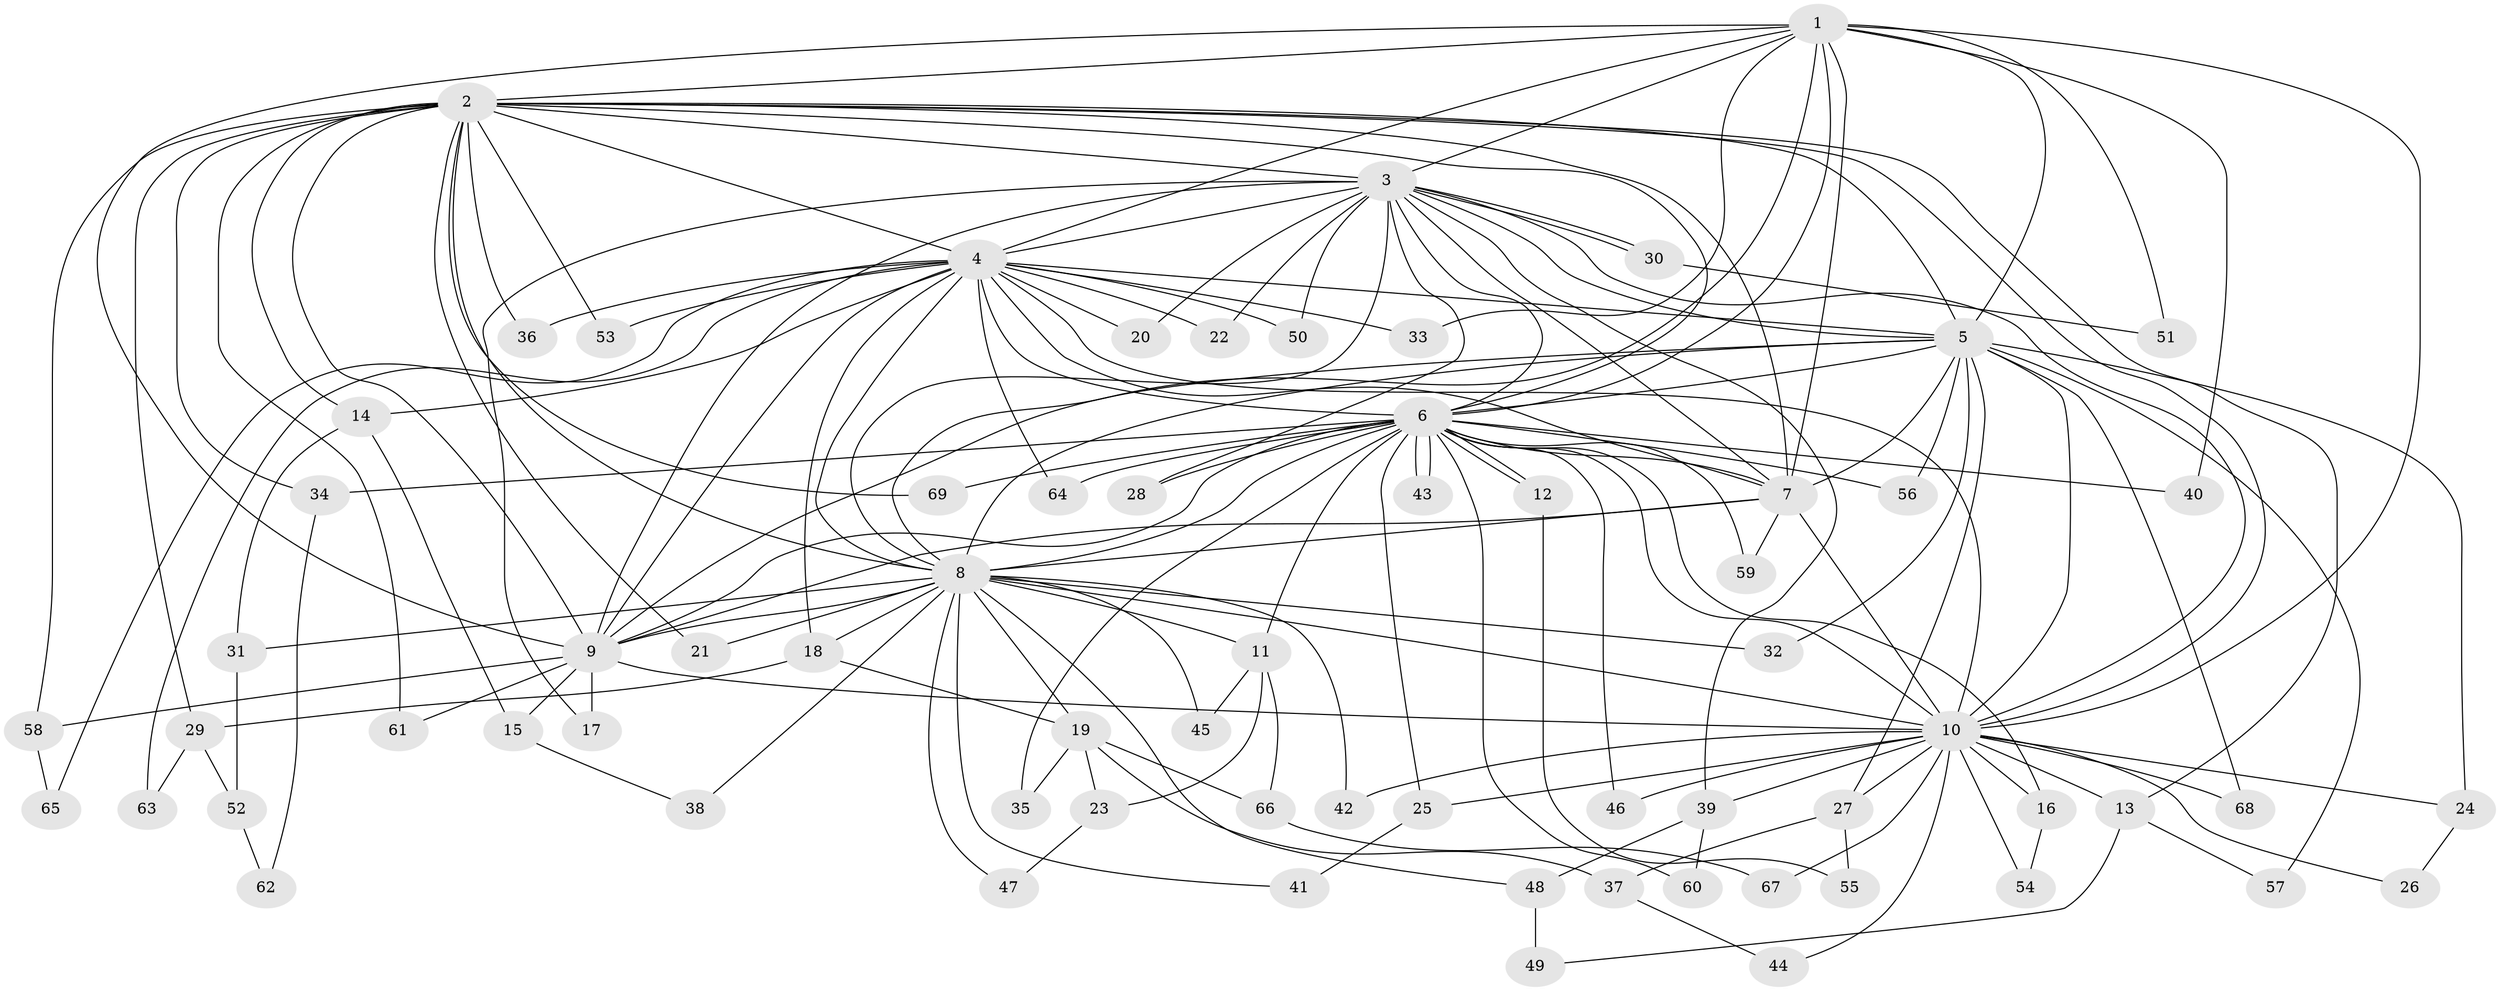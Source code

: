 // coarse degree distribution, {20: 0.0196078431372549, 17: 0.0196078431372549, 13: 0.0196078431372549, 14: 0.0196078431372549, 22: 0.0196078431372549, 19: 0.0392156862745098, 10: 0.0196078431372549, 4: 0.09803921568627451, 3: 0.13725490196078433, 5: 0.0392156862745098, 2: 0.5490196078431373, 1: 0.0196078431372549}
// Generated by graph-tools (version 1.1) at 2025/51/02/27/25 19:51:43]
// undirected, 69 vertices, 163 edges
graph export_dot {
graph [start="1"]
  node [color=gray90,style=filled];
  1;
  2;
  3;
  4;
  5;
  6;
  7;
  8;
  9;
  10;
  11;
  12;
  13;
  14;
  15;
  16;
  17;
  18;
  19;
  20;
  21;
  22;
  23;
  24;
  25;
  26;
  27;
  28;
  29;
  30;
  31;
  32;
  33;
  34;
  35;
  36;
  37;
  38;
  39;
  40;
  41;
  42;
  43;
  44;
  45;
  46;
  47;
  48;
  49;
  50;
  51;
  52;
  53;
  54;
  55;
  56;
  57;
  58;
  59;
  60;
  61;
  62;
  63;
  64;
  65;
  66;
  67;
  68;
  69;
  1 -- 2;
  1 -- 3;
  1 -- 4;
  1 -- 5;
  1 -- 6;
  1 -- 7;
  1 -- 8;
  1 -- 9;
  1 -- 10;
  1 -- 33;
  1 -- 40;
  1 -- 51;
  2 -- 3;
  2 -- 4;
  2 -- 5;
  2 -- 6;
  2 -- 7;
  2 -- 8;
  2 -- 9;
  2 -- 10;
  2 -- 13;
  2 -- 14;
  2 -- 21;
  2 -- 29;
  2 -- 34;
  2 -- 36;
  2 -- 53;
  2 -- 58;
  2 -- 61;
  2 -- 69;
  3 -- 4;
  3 -- 5;
  3 -- 6;
  3 -- 7;
  3 -- 8;
  3 -- 9;
  3 -- 10;
  3 -- 17;
  3 -- 20;
  3 -- 22;
  3 -- 28;
  3 -- 30;
  3 -- 30;
  3 -- 39;
  3 -- 50;
  4 -- 5;
  4 -- 6;
  4 -- 7;
  4 -- 8;
  4 -- 9;
  4 -- 10;
  4 -- 14;
  4 -- 18;
  4 -- 20;
  4 -- 22;
  4 -- 33;
  4 -- 36;
  4 -- 50;
  4 -- 53;
  4 -- 63;
  4 -- 64;
  4 -- 65;
  5 -- 6;
  5 -- 7;
  5 -- 8;
  5 -- 9;
  5 -- 10;
  5 -- 24;
  5 -- 27;
  5 -- 32;
  5 -- 56;
  5 -- 57;
  5 -- 68;
  6 -- 7;
  6 -- 8;
  6 -- 9;
  6 -- 10;
  6 -- 11;
  6 -- 12;
  6 -- 12;
  6 -- 16;
  6 -- 25;
  6 -- 28;
  6 -- 34;
  6 -- 35;
  6 -- 40;
  6 -- 43;
  6 -- 43;
  6 -- 46;
  6 -- 56;
  6 -- 59;
  6 -- 60;
  6 -- 64;
  6 -- 69;
  7 -- 8;
  7 -- 9;
  7 -- 10;
  7 -- 59;
  8 -- 9;
  8 -- 10;
  8 -- 11;
  8 -- 18;
  8 -- 19;
  8 -- 21;
  8 -- 31;
  8 -- 32;
  8 -- 38;
  8 -- 41;
  8 -- 42;
  8 -- 45;
  8 -- 47;
  8 -- 48;
  9 -- 10;
  9 -- 15;
  9 -- 17;
  9 -- 58;
  9 -- 61;
  10 -- 13;
  10 -- 16;
  10 -- 24;
  10 -- 25;
  10 -- 26;
  10 -- 27;
  10 -- 39;
  10 -- 42;
  10 -- 44;
  10 -- 46;
  10 -- 54;
  10 -- 67;
  10 -- 68;
  11 -- 23;
  11 -- 45;
  11 -- 66;
  12 -- 55;
  13 -- 49;
  13 -- 57;
  14 -- 15;
  14 -- 31;
  15 -- 38;
  16 -- 54;
  18 -- 19;
  18 -- 29;
  19 -- 23;
  19 -- 35;
  19 -- 37;
  19 -- 66;
  23 -- 47;
  24 -- 26;
  25 -- 41;
  27 -- 37;
  27 -- 55;
  29 -- 52;
  29 -- 63;
  30 -- 51;
  31 -- 52;
  34 -- 62;
  37 -- 44;
  39 -- 48;
  39 -- 60;
  48 -- 49;
  52 -- 62;
  58 -- 65;
  66 -- 67;
}
